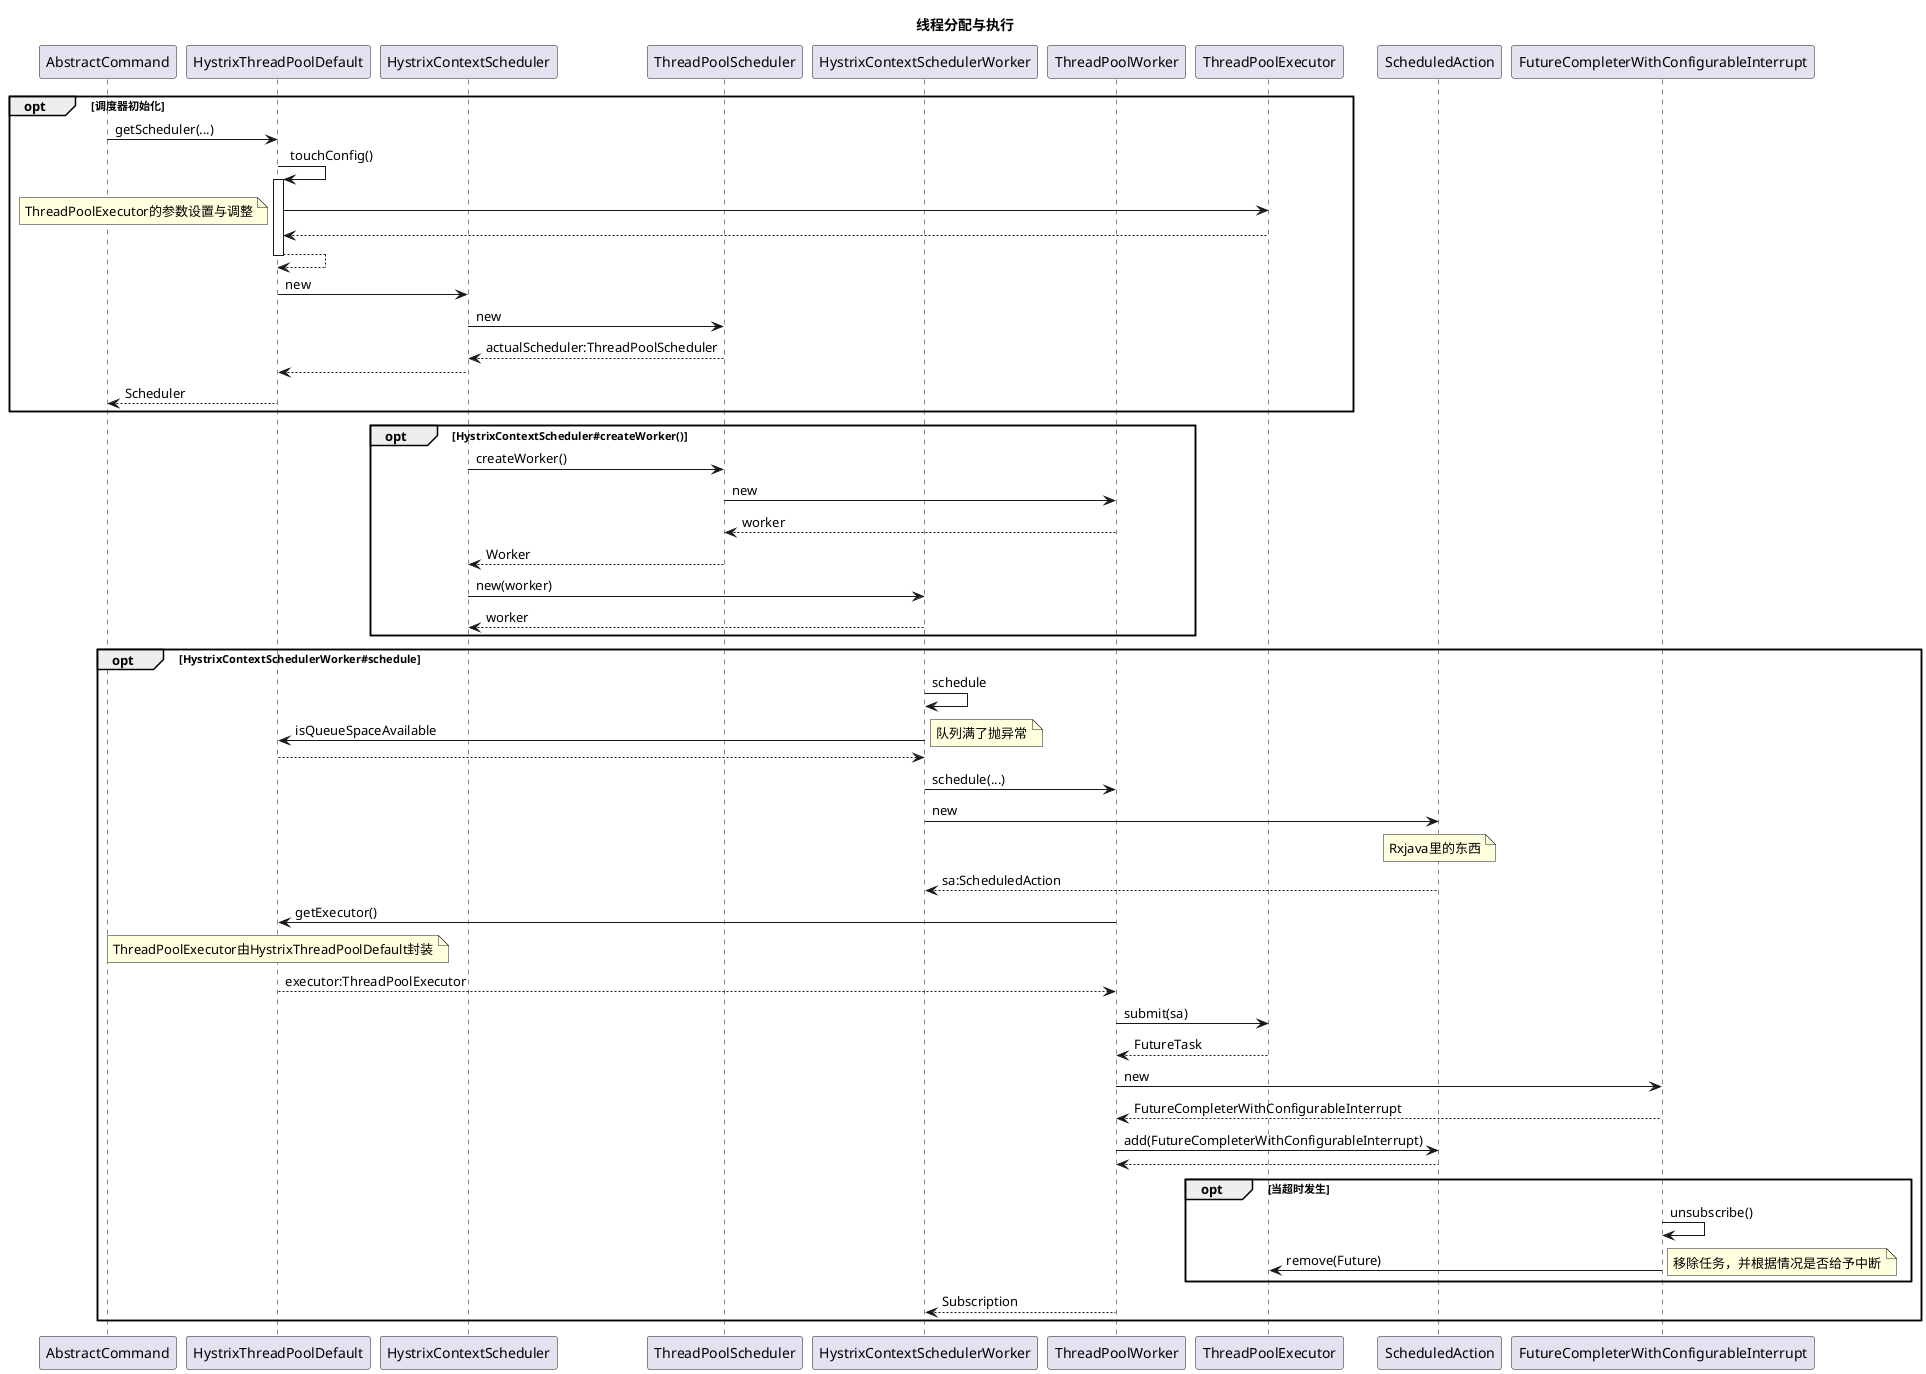 @startuml
title 线程分配与执行

participant AbstractCommand as cmd
participant HystrixThreadPoolDefault as default
participant HystrixContextScheduler as contextScheduler
participant ThreadPoolScheduler as poolScheduler
participant HystrixContextSchedulerWorker as schedulerWorker
participant ThreadPoolWorker as poolWork
participant ThreadPoolExecutor as executor
participant ScheduledAction as action
participant FutureCompleterWithConfigurableInterrupt as interrupt

opt 调度器初始化
cmd -> default : getScheduler(...)
default -> default : touchConfig()
activate default
default -> executor
note left : ThreadPoolExecutor的参数设置与调整
default <-- executor
return
default -> contextScheduler : new
contextScheduler -> poolScheduler : new
contextScheduler <-- poolScheduler : actualScheduler:ThreadPoolScheduler

default <-- contextScheduler :
cmd <-- default : Scheduler
end

opt HystrixContextScheduler#createWorker()
contextScheduler -> poolScheduler : createWorker()

poolScheduler -> poolWork : new

poolScheduler <-- poolWork : worker

contextScheduler <-- poolScheduler : Worker
contextScheduler -> schedulerWorker : new(worker)
return worker
end

opt HystrixContextSchedulerWorker#schedule
schedulerWorker -> schedulerWorker : schedule
schedulerWorker -> default : isQueueSpaceAvailable
note right : 队列满了抛异常
schedulerWorker <-- default :
schedulerWorker -> poolWork : schedule(...)

schedulerWorker -> action : new
note over action : Rxjava里的东西
schedulerWorker <-- action : sa:ScheduledAction

poolWork -> default : getExecutor()
note over default : ThreadPoolExecutor由HystrixThreadPoolDefault封装
poolWork <-- default : executor:ThreadPoolExecutor
poolWork -> executor : submit(sa)
poolWork <-- executor : FutureTask

poolWork -> interrupt : new
poolWork <-- interrupt : FutureCompleterWithConfigurableInterrupt
poolWork -> action : add(FutureCompleterWithConfigurableInterrupt)
poolWork <-- action
opt 当超时发生
interrupt -> interrupt : unsubscribe()
interrupt -> executor : remove(Future)
note right : 移除任务，并根据情况是否给予中断
end
schedulerWorker <-- poolWork : Subscription
end
@enduml